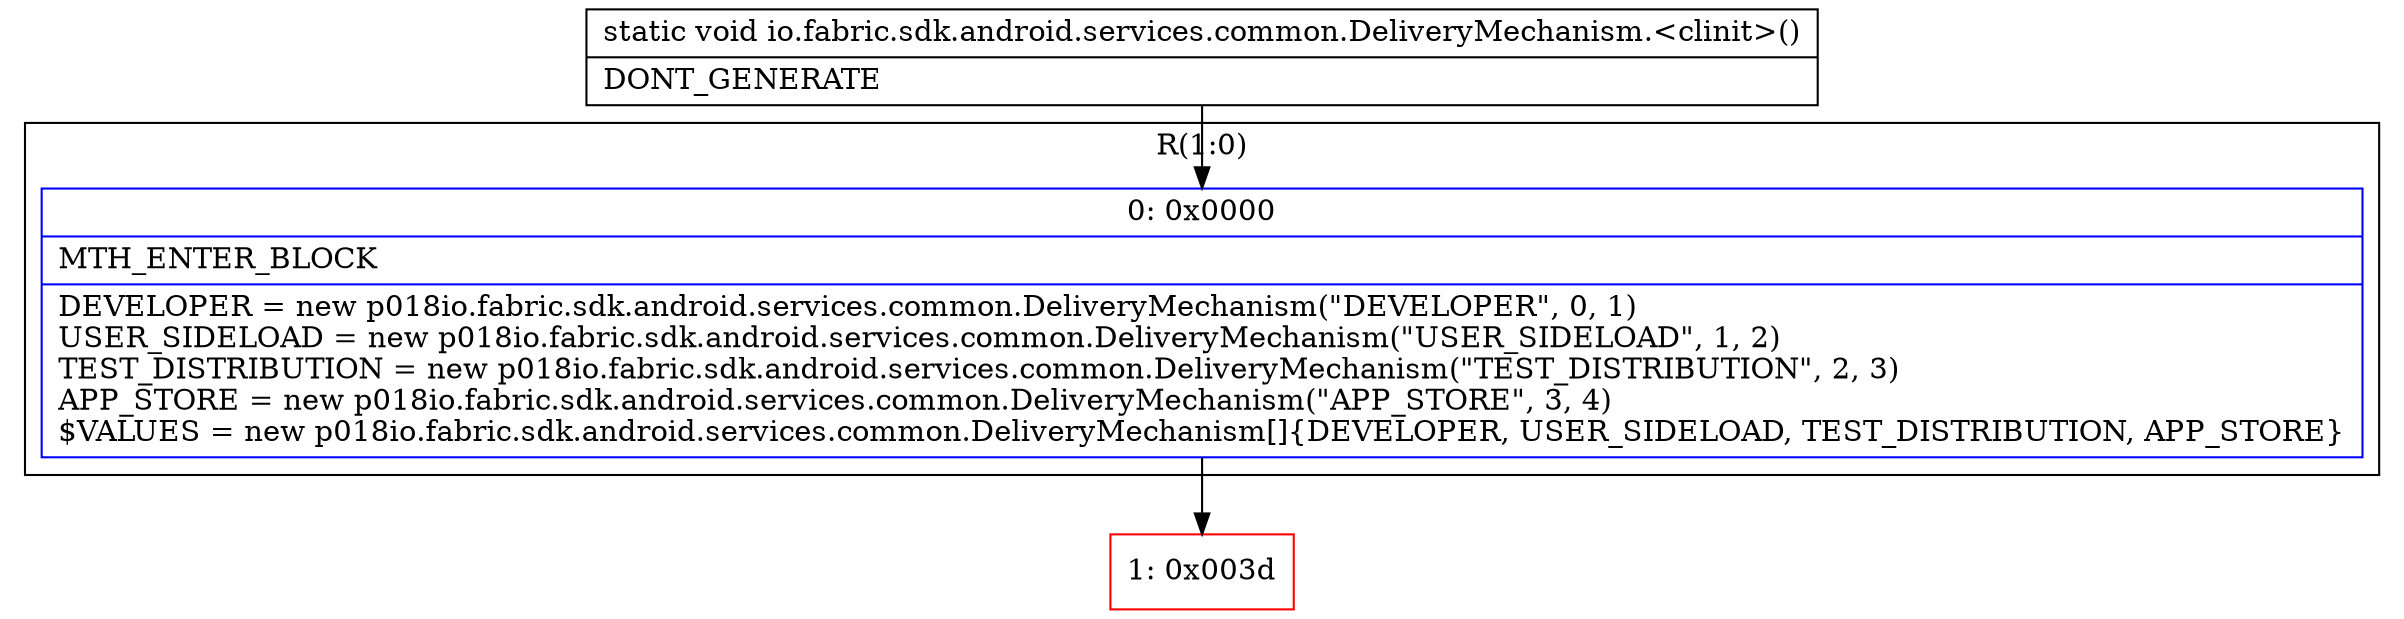 digraph "CFG forio.fabric.sdk.android.services.common.DeliveryMechanism.\<clinit\>()V" {
subgraph cluster_Region_108829195 {
label = "R(1:0)";
node [shape=record,color=blue];
Node_0 [shape=record,label="{0\:\ 0x0000|MTH_ENTER_BLOCK\l|DEVELOPER = new p018io.fabric.sdk.android.services.common.DeliveryMechanism(\"DEVELOPER\", 0, 1)\lUSER_SIDELOAD = new p018io.fabric.sdk.android.services.common.DeliveryMechanism(\"USER_SIDELOAD\", 1, 2)\lTEST_DISTRIBUTION = new p018io.fabric.sdk.android.services.common.DeliveryMechanism(\"TEST_DISTRIBUTION\", 2, 3)\lAPP_STORE = new p018io.fabric.sdk.android.services.common.DeliveryMechanism(\"APP_STORE\", 3, 4)\l$VALUES = new p018io.fabric.sdk.android.services.common.DeliveryMechanism[]\{DEVELOPER, USER_SIDELOAD, TEST_DISTRIBUTION, APP_STORE\}\l}"];
}
Node_1 [shape=record,color=red,label="{1\:\ 0x003d}"];
MethodNode[shape=record,label="{static void io.fabric.sdk.android.services.common.DeliveryMechanism.\<clinit\>()  | DONT_GENERATE\l}"];
MethodNode -> Node_0;
Node_0 -> Node_1;
}

